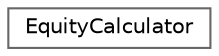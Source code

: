digraph "Graphical Class Hierarchy"
{
 // INTERACTIVE_SVG=YES
 // LATEX_PDF_SIZE
  bgcolor="transparent";
  edge [fontname=Helvetica,fontsize=10,labelfontname=Helvetica,labelfontsize=10];
  node [fontname=Helvetica,fontsize=10,shape=box,height=0.2,width=0.4];
  rankdir="LR";
  Node0 [id="Node000000",label="EquityCalculator",height=0.2,width=0.4,color="grey40", fillcolor="white", style="filled",URL="$class_equity_calculator.html",tooltip="Calculates the equity (winning probability) of a poker hand against multiple opponents."];
}
